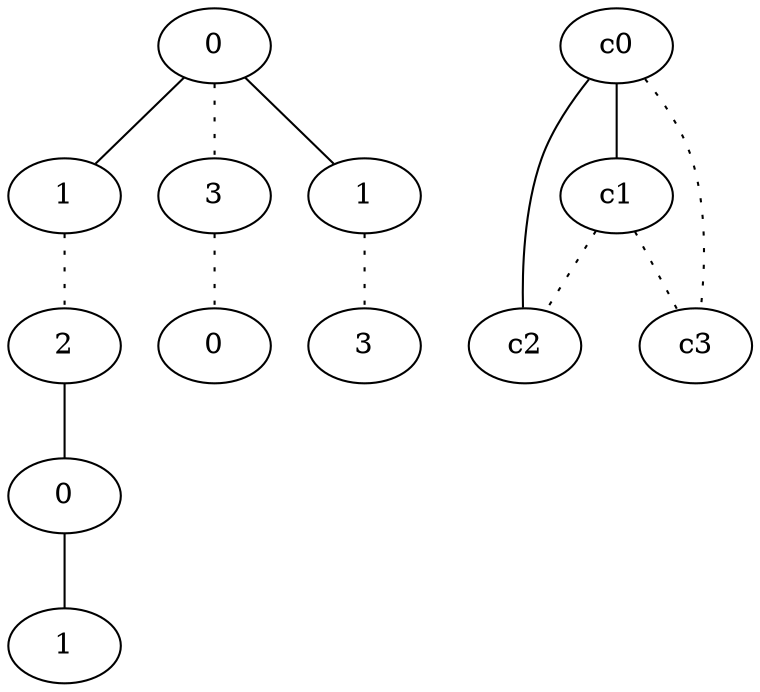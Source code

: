 graph {
a0[label=0];
a1[label=1];
a2[label=2];
a3[label=0];
a4[label=1];
a5[label=3];
a6[label=0];
a7[label=1];
a8[label=3];
a0 -- a1;
a0 -- a5 [style=dotted];
a0 -- a7;
a1 -- a2 [style=dotted];
a2 -- a3;
a3 -- a4;
a5 -- a6 [style=dotted];
a7 -- a8 [style=dotted];
c0 -- c1;
c0 -- c2;
c0 -- c3 [style=dotted];
c1 -- c2 [style=dotted];
c1 -- c3 [style=dotted];
}
